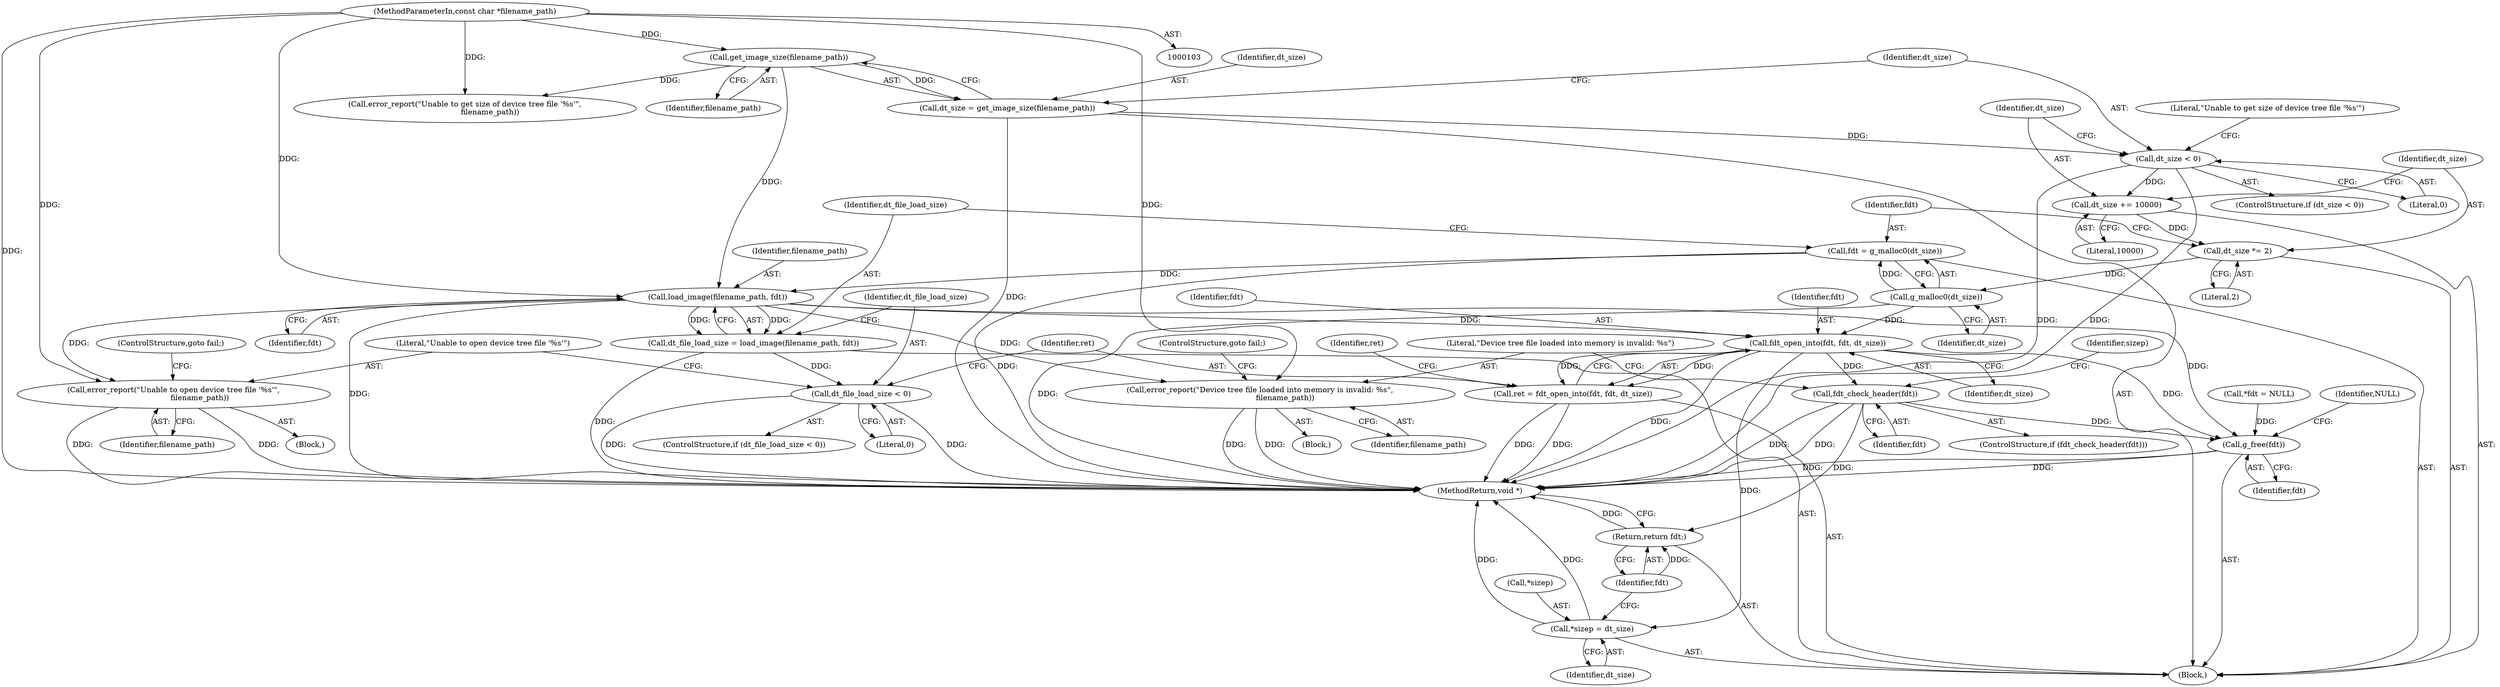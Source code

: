 digraph "1_qemu_da885fe1ee8b4589047484bd7fa05a4905b52b17@API" {
"1000137" [label="(Call,fdt = g_malloc0(dt_size))"];
"1000139" [label="(Call,g_malloc0(dt_size))"];
"1000134" [label="(Call,dt_size *= 2)"];
"1000131" [label="(Call,dt_size += 10000)"];
"1000123" [label="(Call,dt_size < 0)"];
"1000118" [label="(Call,dt_size = get_image_size(filename_path))"];
"1000120" [label="(Call,get_image_size(filename_path))"];
"1000104" [label="(MethodParameterIn,const char *filename_path)"];
"1000143" [label="(Call,load_image(filename_path, fdt))"];
"1000141" [label="(Call,dt_file_load_size = load_image(filename_path, fdt))"];
"1000147" [label="(Call,dt_file_load_size < 0)"];
"1000151" [label="(Call,error_report(\"Unable to open device tree file '%s'\",\n                      filename_path))"];
"1000157" [label="(Call,fdt_open_into(fdt, fdt, dt_size))"];
"1000155" [label="(Call,ret = fdt_open_into(fdt, fdt, dt_size))"];
"1000168" [label="(Call,fdt_check_header(fdt))"];
"1000179" [label="(Return,return fdt;)"];
"1000182" [label="(Call,g_free(fdt))"];
"1000175" [label="(Call,*sizep = dt_size)"];
"1000171" [label="(Call,error_report(\"Device tree file loaded into memory is invalid: %s\",\n                     filename_path))"];
"1000106" [label="(Block,)"];
"1000140" [label="(Identifier,dt_size)"];
"1000177" [label="(Identifier,sizep)"];
"1000146" [label="(ControlStructure,if (dt_file_load_size < 0))"];
"1000139" [label="(Call,g_malloc0(dt_size))"];
"1000122" [label="(ControlStructure,if (dt_size < 0))"];
"1000176" [label="(Call,*sizep)"];
"1000183" [label="(Identifier,fdt)"];
"1000169" [label="(Identifier,fdt)"];
"1000174" [label="(ControlStructure,goto fail;)"];
"1000179" [label="(Return,return fdt;)"];
"1000170" [label="(Block,)"];
"1000180" [label="(Identifier,fdt)"];
"1000152" [label="(Literal,\"Unable to open device tree file '%s'\")"];
"1000144" [label="(Identifier,filename_path)"];
"1000148" [label="(Identifier,dt_file_load_size)"];
"1000111" [label="(Call,*fdt = NULL)"];
"1000118" [label="(Call,dt_size = get_image_size(filename_path))"];
"1000125" [label="(Literal,0)"];
"1000160" [label="(Identifier,dt_size)"];
"1000147" [label="(Call,dt_file_load_size < 0)"];
"1000173" [label="(Identifier,filename_path)"];
"1000128" [label="(Literal,\"Unable to get size of device tree file '%s'\")"];
"1000158" [label="(Identifier,fdt)"];
"1000133" [label="(Literal,10000)"];
"1000154" [label="(ControlStructure,goto fail;)"];
"1000186" [label="(MethodReturn,void *)"];
"1000151" [label="(Call,error_report(\"Unable to open device tree file '%s'\",\n                      filename_path))"];
"1000131" [label="(Call,dt_size += 10000)"];
"1000136" [label="(Literal,2)"];
"1000171" [label="(Call,error_report(\"Device tree file loaded into memory is invalid: %s\",\n                     filename_path))"];
"1000150" [label="(Block,)"];
"1000178" [label="(Identifier,dt_size)"];
"1000138" [label="(Identifier,fdt)"];
"1000137" [label="(Call,fdt = g_malloc0(dt_size))"];
"1000167" [label="(ControlStructure,if (fdt_check_header(fdt)))"];
"1000149" [label="(Literal,0)"];
"1000121" [label="(Identifier,filename_path)"];
"1000153" [label="(Identifier,filename_path)"];
"1000143" [label="(Call,load_image(filename_path, fdt))"];
"1000162" [label="(Identifier,ret)"];
"1000142" [label="(Identifier,dt_file_load_size)"];
"1000185" [label="(Identifier,NULL)"];
"1000155" [label="(Call,ret = fdt_open_into(fdt, fdt, dt_size))"];
"1000123" [label="(Call,dt_size < 0)"];
"1000104" [label="(MethodParameterIn,const char *filename_path)"];
"1000135" [label="(Identifier,dt_size)"];
"1000134" [label="(Call,dt_size *= 2)"];
"1000157" [label="(Call,fdt_open_into(fdt, fdt, dt_size))"];
"1000156" [label="(Identifier,ret)"];
"1000132" [label="(Identifier,dt_size)"];
"1000127" [label="(Call,error_report(\"Unable to get size of device tree file '%s'\",\n                     filename_path))"];
"1000175" [label="(Call,*sizep = dt_size)"];
"1000141" [label="(Call,dt_file_load_size = load_image(filename_path, fdt))"];
"1000124" [label="(Identifier,dt_size)"];
"1000120" [label="(Call,get_image_size(filename_path))"];
"1000182" [label="(Call,g_free(fdt))"];
"1000159" [label="(Identifier,fdt)"];
"1000168" [label="(Call,fdt_check_header(fdt))"];
"1000119" [label="(Identifier,dt_size)"];
"1000172" [label="(Literal,\"Device tree file loaded into memory is invalid: %s\")"];
"1000145" [label="(Identifier,fdt)"];
"1000137" -> "1000106"  [label="AST: "];
"1000137" -> "1000139"  [label="CFG: "];
"1000138" -> "1000137"  [label="AST: "];
"1000139" -> "1000137"  [label="AST: "];
"1000142" -> "1000137"  [label="CFG: "];
"1000137" -> "1000186"  [label="DDG: "];
"1000139" -> "1000137"  [label="DDG: "];
"1000137" -> "1000143"  [label="DDG: "];
"1000139" -> "1000140"  [label="CFG: "];
"1000140" -> "1000139"  [label="AST: "];
"1000139" -> "1000186"  [label="DDG: "];
"1000134" -> "1000139"  [label="DDG: "];
"1000139" -> "1000157"  [label="DDG: "];
"1000134" -> "1000106"  [label="AST: "];
"1000134" -> "1000136"  [label="CFG: "];
"1000135" -> "1000134"  [label="AST: "];
"1000136" -> "1000134"  [label="AST: "];
"1000138" -> "1000134"  [label="CFG: "];
"1000131" -> "1000134"  [label="DDG: "];
"1000131" -> "1000106"  [label="AST: "];
"1000131" -> "1000133"  [label="CFG: "];
"1000132" -> "1000131"  [label="AST: "];
"1000133" -> "1000131"  [label="AST: "];
"1000135" -> "1000131"  [label="CFG: "];
"1000123" -> "1000131"  [label="DDG: "];
"1000123" -> "1000122"  [label="AST: "];
"1000123" -> "1000125"  [label="CFG: "];
"1000124" -> "1000123"  [label="AST: "];
"1000125" -> "1000123"  [label="AST: "];
"1000128" -> "1000123"  [label="CFG: "];
"1000132" -> "1000123"  [label="CFG: "];
"1000123" -> "1000186"  [label="DDG: "];
"1000123" -> "1000186"  [label="DDG: "];
"1000118" -> "1000123"  [label="DDG: "];
"1000118" -> "1000106"  [label="AST: "];
"1000118" -> "1000120"  [label="CFG: "];
"1000119" -> "1000118"  [label="AST: "];
"1000120" -> "1000118"  [label="AST: "];
"1000124" -> "1000118"  [label="CFG: "];
"1000118" -> "1000186"  [label="DDG: "];
"1000120" -> "1000118"  [label="DDG: "];
"1000120" -> "1000121"  [label="CFG: "];
"1000121" -> "1000120"  [label="AST: "];
"1000104" -> "1000120"  [label="DDG: "];
"1000120" -> "1000127"  [label="DDG: "];
"1000120" -> "1000143"  [label="DDG: "];
"1000104" -> "1000103"  [label="AST: "];
"1000104" -> "1000186"  [label="DDG: "];
"1000104" -> "1000127"  [label="DDG: "];
"1000104" -> "1000143"  [label="DDG: "];
"1000104" -> "1000151"  [label="DDG: "];
"1000104" -> "1000171"  [label="DDG: "];
"1000143" -> "1000141"  [label="AST: "];
"1000143" -> "1000145"  [label="CFG: "];
"1000144" -> "1000143"  [label="AST: "];
"1000145" -> "1000143"  [label="AST: "];
"1000141" -> "1000143"  [label="CFG: "];
"1000143" -> "1000186"  [label="DDG: "];
"1000143" -> "1000141"  [label="DDG: "];
"1000143" -> "1000141"  [label="DDG: "];
"1000143" -> "1000151"  [label="DDG: "];
"1000143" -> "1000157"  [label="DDG: "];
"1000143" -> "1000171"  [label="DDG: "];
"1000143" -> "1000182"  [label="DDG: "];
"1000141" -> "1000106"  [label="AST: "];
"1000142" -> "1000141"  [label="AST: "];
"1000148" -> "1000141"  [label="CFG: "];
"1000141" -> "1000186"  [label="DDG: "];
"1000141" -> "1000147"  [label="DDG: "];
"1000147" -> "1000146"  [label="AST: "];
"1000147" -> "1000149"  [label="CFG: "];
"1000148" -> "1000147"  [label="AST: "];
"1000149" -> "1000147"  [label="AST: "];
"1000152" -> "1000147"  [label="CFG: "];
"1000156" -> "1000147"  [label="CFG: "];
"1000147" -> "1000186"  [label="DDG: "];
"1000147" -> "1000186"  [label="DDG: "];
"1000151" -> "1000150"  [label="AST: "];
"1000151" -> "1000153"  [label="CFG: "];
"1000152" -> "1000151"  [label="AST: "];
"1000153" -> "1000151"  [label="AST: "];
"1000154" -> "1000151"  [label="CFG: "];
"1000151" -> "1000186"  [label="DDG: "];
"1000151" -> "1000186"  [label="DDG: "];
"1000157" -> "1000155"  [label="AST: "];
"1000157" -> "1000160"  [label="CFG: "];
"1000158" -> "1000157"  [label="AST: "];
"1000159" -> "1000157"  [label="AST: "];
"1000160" -> "1000157"  [label="AST: "];
"1000155" -> "1000157"  [label="CFG: "];
"1000157" -> "1000186"  [label="DDG: "];
"1000157" -> "1000155"  [label="DDG: "];
"1000157" -> "1000155"  [label="DDG: "];
"1000157" -> "1000168"  [label="DDG: "];
"1000157" -> "1000175"  [label="DDG: "];
"1000157" -> "1000182"  [label="DDG: "];
"1000155" -> "1000106"  [label="AST: "];
"1000156" -> "1000155"  [label="AST: "];
"1000162" -> "1000155"  [label="CFG: "];
"1000155" -> "1000186"  [label="DDG: "];
"1000155" -> "1000186"  [label="DDG: "];
"1000168" -> "1000167"  [label="AST: "];
"1000168" -> "1000169"  [label="CFG: "];
"1000169" -> "1000168"  [label="AST: "];
"1000172" -> "1000168"  [label="CFG: "];
"1000177" -> "1000168"  [label="CFG: "];
"1000168" -> "1000186"  [label="DDG: "];
"1000168" -> "1000186"  [label="DDG: "];
"1000168" -> "1000179"  [label="DDG: "];
"1000168" -> "1000182"  [label="DDG: "];
"1000179" -> "1000106"  [label="AST: "];
"1000179" -> "1000180"  [label="CFG: "];
"1000180" -> "1000179"  [label="AST: "];
"1000186" -> "1000179"  [label="CFG: "];
"1000179" -> "1000186"  [label="DDG: "];
"1000180" -> "1000179"  [label="DDG: "];
"1000182" -> "1000106"  [label="AST: "];
"1000182" -> "1000183"  [label="CFG: "];
"1000183" -> "1000182"  [label="AST: "];
"1000185" -> "1000182"  [label="CFG: "];
"1000182" -> "1000186"  [label="DDG: "];
"1000182" -> "1000186"  [label="DDG: "];
"1000111" -> "1000182"  [label="DDG: "];
"1000175" -> "1000106"  [label="AST: "];
"1000175" -> "1000178"  [label="CFG: "];
"1000176" -> "1000175"  [label="AST: "];
"1000178" -> "1000175"  [label="AST: "];
"1000180" -> "1000175"  [label="CFG: "];
"1000175" -> "1000186"  [label="DDG: "];
"1000175" -> "1000186"  [label="DDG: "];
"1000171" -> "1000170"  [label="AST: "];
"1000171" -> "1000173"  [label="CFG: "];
"1000172" -> "1000171"  [label="AST: "];
"1000173" -> "1000171"  [label="AST: "];
"1000174" -> "1000171"  [label="CFG: "];
"1000171" -> "1000186"  [label="DDG: "];
"1000171" -> "1000186"  [label="DDG: "];
}
